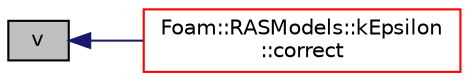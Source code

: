 digraph "v"
{
  bgcolor="transparent";
  edge [fontname="Helvetica",fontsize="10",labelfontname="Helvetica",labelfontsize="10"];
  node [fontname="Helvetica",fontsize="10",shape=record];
  rankdir="LR";
  Node1 [label="v",height=0.2,width=0.4,color="black", fillcolor="grey75", style="filled", fontcolor="black"];
  Node1 -> Node2 [dir="back",color="midnightblue",fontsize="10",style="solid",fontname="Helvetica"];
  Node2 [label="Foam::RASModels::kEpsilon\l::correct",height=0.2,width=0.4,color="red",URL="$a01255.html#a3ae44b28050c3aa494c1d8e18cf618c1",tooltip="Solve the turbulence equations and correct the turbulence viscosity. "];
}
